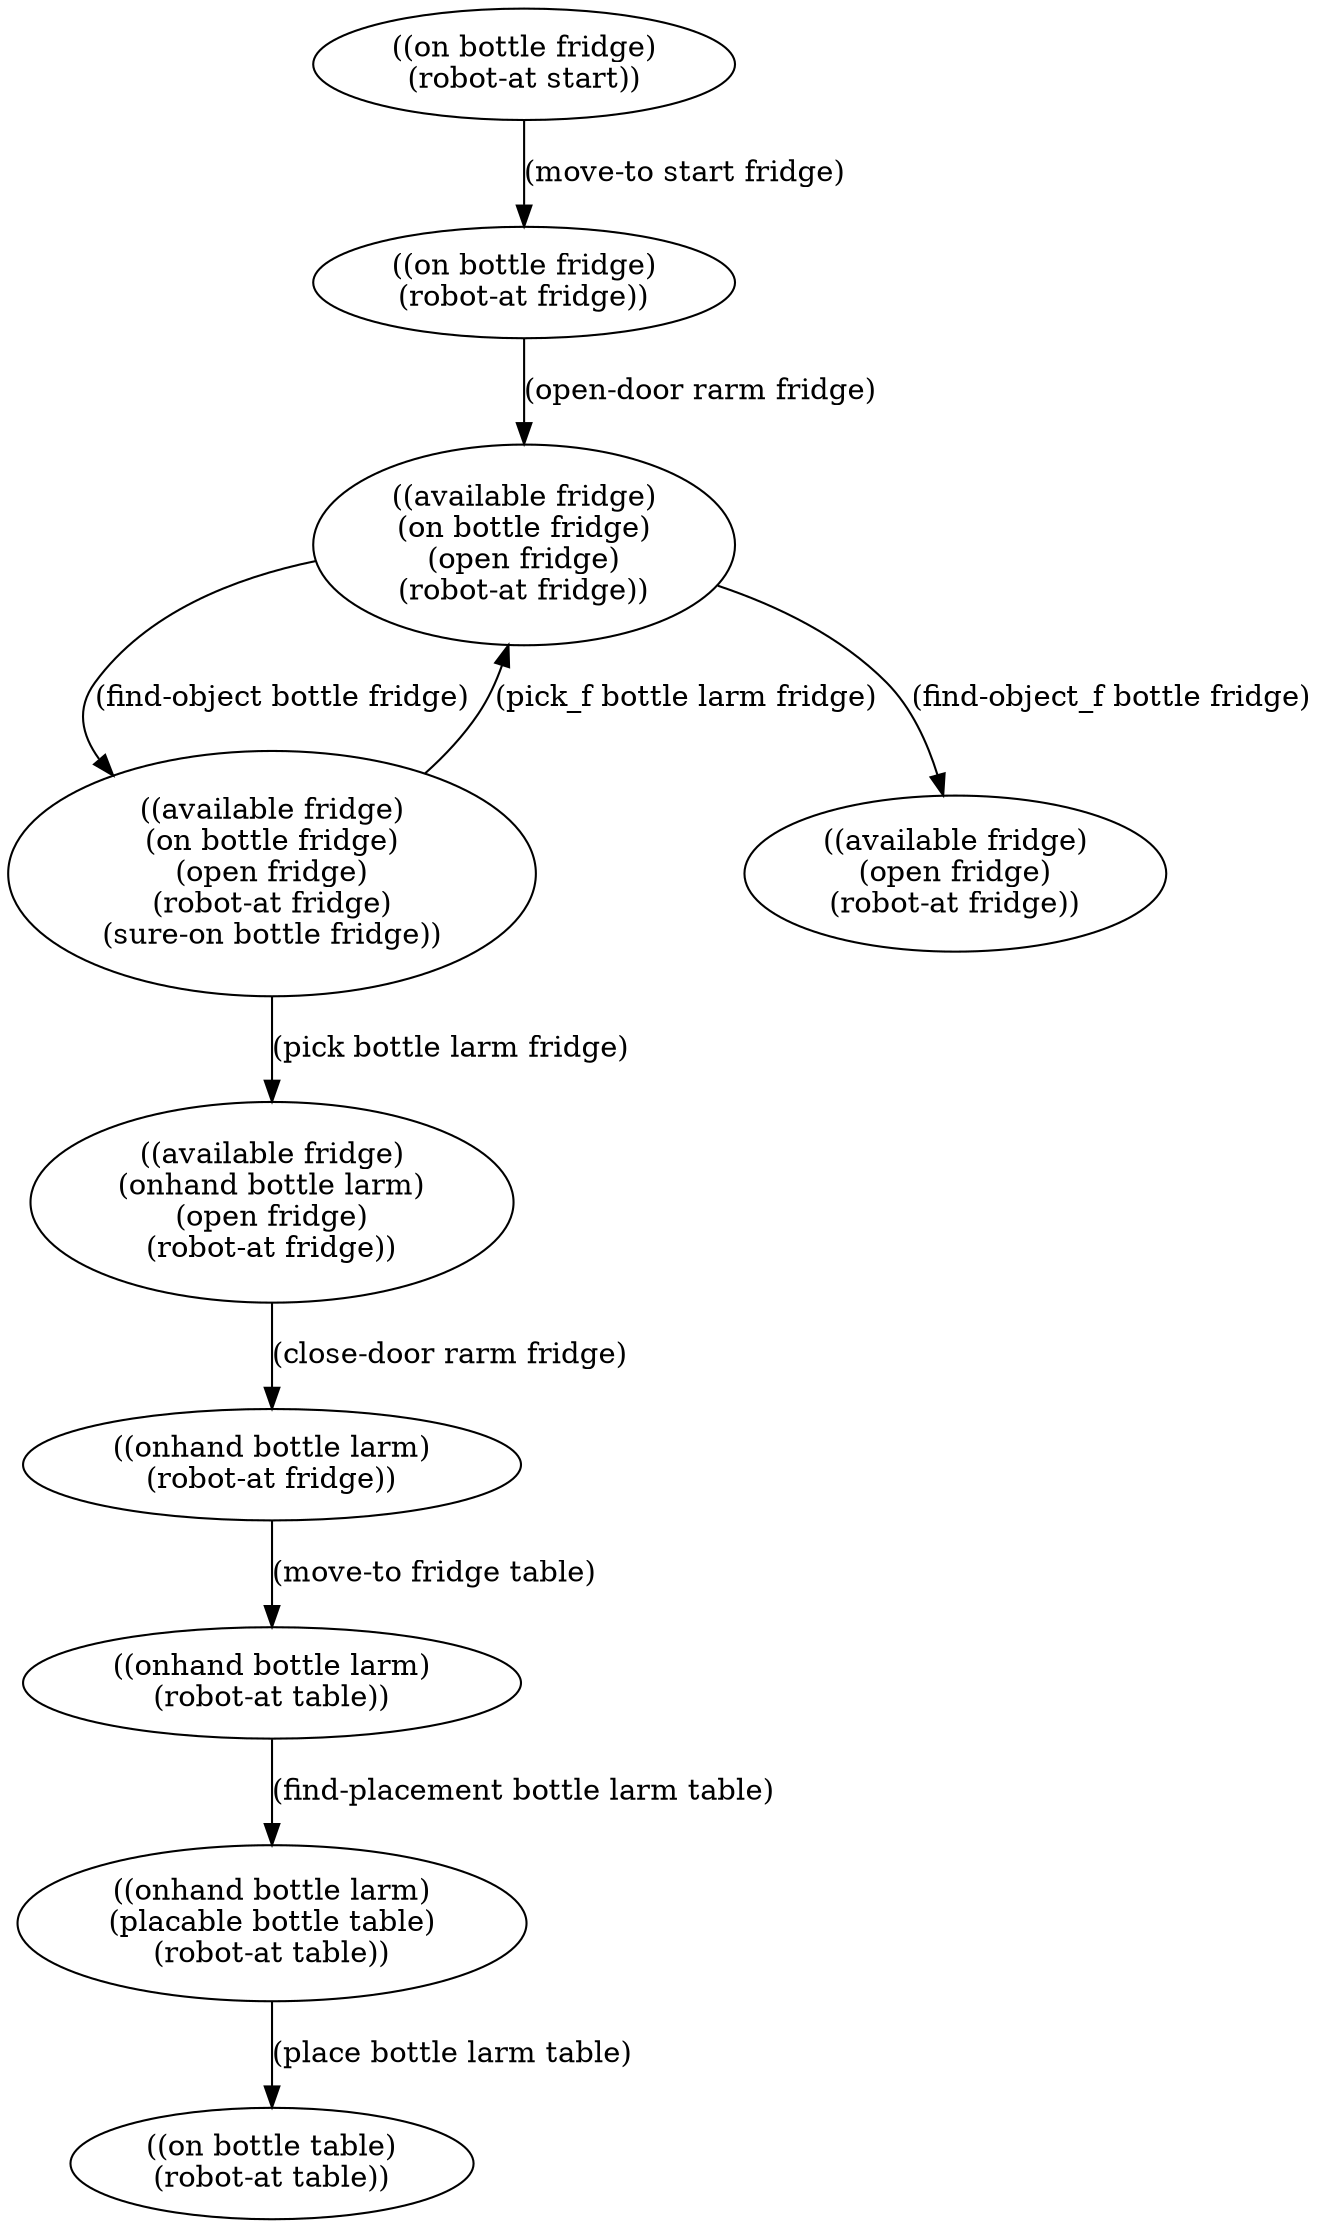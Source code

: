 digraph hoge {
   DOLIST54467 [label = "((available fridge)\n(open fridge)\n(robot-at fridge))"];
   DOLIST54468 [label = "((on bottle table)\n(robot-at table))"];
   DOLIST54469 [label = "((onhand bottle larm)\n(placable bottle table)\n(robot-at table))"];
   DOLIST54470 [label = "((onhand bottle larm)\n(robot-at table))"];
   DOLIST54471 [label = "((onhand bottle larm)\n(robot-at fridge))"];
   DOLIST54472 [label = "((available fridge)\n(onhand bottle larm)\n(open fridge)\n(robot-at fridge))"];
   DOLIST54473 [label = "((available fridge)\n(on bottle fridge)\n(open fridge)\n(robot-at fridge)\n(sure-on bottle fridge))"];
   DOLIST54474 [label = "((available fridge)\n(on bottle fridge)\n(open fridge)\n(robot-at fridge))"];
   DOLIST54475 [label = "((on bottle fridge)\n(robot-at fridge))"];
   DOLIST54476 [label = "((on bottle fridge)\n(robot-at start))"];
   DOLIST54469 -> DOLIST54468 [label = "(place bottle larm table)"];
   DOLIST54470 -> DOLIST54469 [label = "(find-placement bottle larm table)"];
   DOLIST54471 -> DOLIST54470 [label = "(move-to fridge table)"];
   DOLIST54472 -> DOLIST54471 [label = "(close-door rarm fridge)"];
   DOLIST54473 -> DOLIST54474 [label = "(pick_f bottle larm fridge)"];
   DOLIST54473 -> DOLIST54472 [label = "(pick bottle larm fridge)"];
   DOLIST54474 -> DOLIST54467 [label = "(find-object_f bottle fridge)"];
   DOLIST54474 -> DOLIST54473 [label = "(find-object bottle fridge)"];
   DOLIST54475 -> DOLIST54474 [label = "(open-door rarm fridge)"];
   DOLIST54476 -> DOLIST54475 [label = "(move-to start fridge)"];
}
